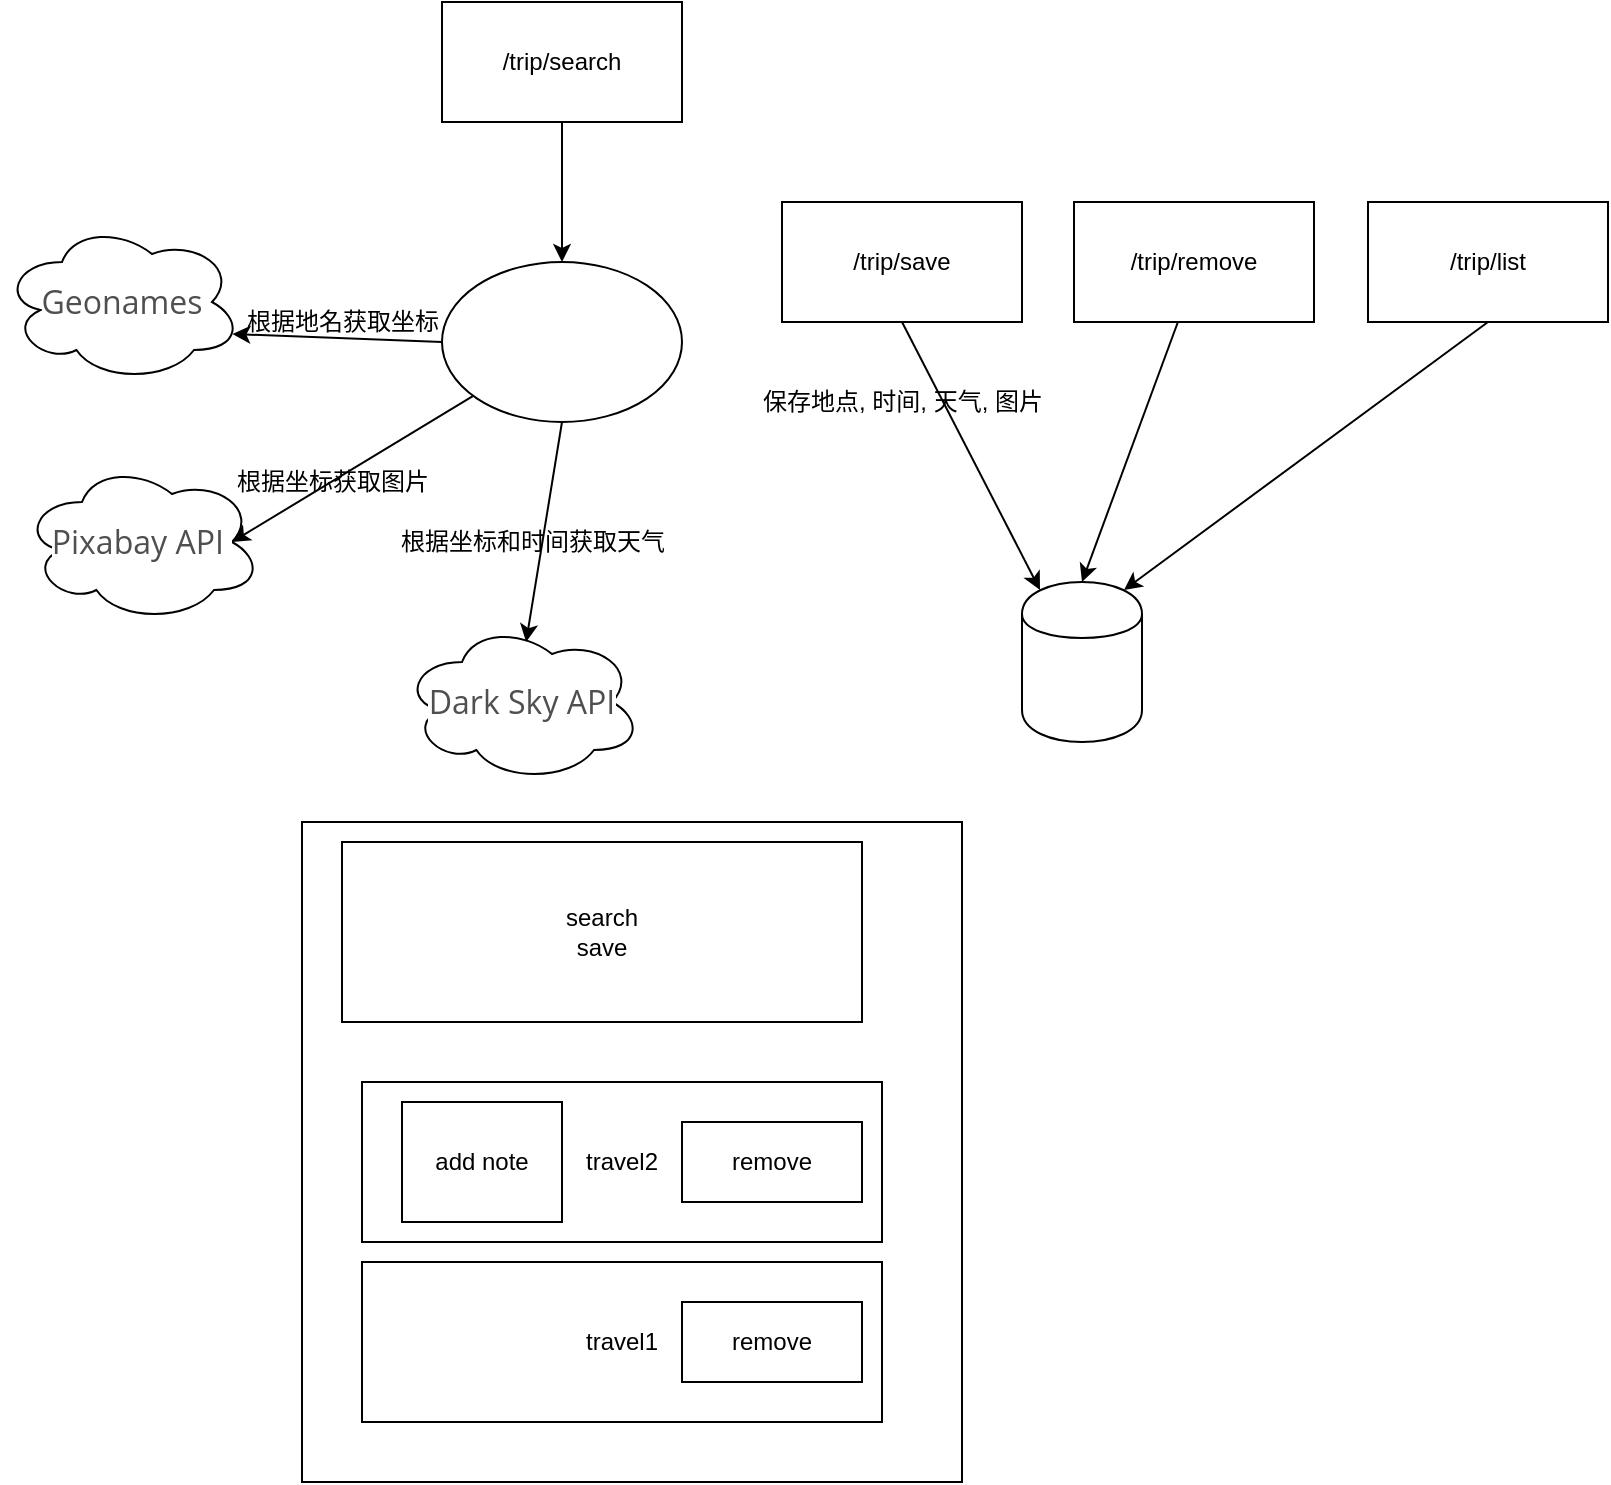 <mxfile version="12.7.3" type="device"><diagram id="OkcM3uQN3x4Cmfq8aPQ3" name="第 1 页"><mxGraphModel dx="1597" dy="500" grid="1" gridSize="10" guides="1" tooltips="1" connect="1" arrows="1" fold="1" page="1" pageScale="1" pageWidth="827" pageHeight="1169" math="0" shadow="0"><root><mxCell id="0"/><mxCell id="1" parent="0"/><mxCell id="vF3BdWWS85RCy54wVhGG-28" value="" style="whiteSpace=wrap;html=1;aspect=fixed;" vertex="1" parent="1"><mxGeometry x="140" y="650" width="330" height="330" as="geometry"/></mxCell><mxCell id="vF3BdWWS85RCy54wVhGG-29" value="" style="group" vertex="1" connectable="0" parent="1"><mxGeometry x="360" y="340" width="433" height="270" as="geometry"/></mxCell><mxCell id="vF3BdWWS85RCy54wVhGG-17" value="/trip/save" style="rounded=0;whiteSpace=wrap;html=1;" vertex="1" parent="vF3BdWWS85RCy54wVhGG-29"><mxGeometry x="20" width="120" height="60" as="geometry"/></mxCell><mxCell id="vF3BdWWS85RCy54wVhGG-18" value="" style="endArrow=classic;html=1;exitX=0.5;exitY=1;exitDx=0;exitDy=0;entryX=0.15;entryY=0.05;entryDx=0;entryDy=0;entryPerimeter=0;" edge="1" parent="vF3BdWWS85RCy54wVhGG-29" source="vF3BdWWS85RCy54wVhGG-17" target="vF3BdWWS85RCy54wVhGG-19"><mxGeometry width="50" height="50" relative="1" as="geometry"><mxPoint x="16" y="250" as="sourcePoint"/><mxPoint x="80" y="150" as="targetPoint"/></mxGeometry></mxCell><mxCell id="vF3BdWWS85RCy54wVhGG-19" value="" style="shape=cylinder;whiteSpace=wrap;html=1;boundedLbl=1;backgroundOutline=1;" vertex="1" parent="vF3BdWWS85RCy54wVhGG-29"><mxGeometry x="140" y="190" width="60" height="80" as="geometry"/></mxCell><mxCell id="vF3BdWWS85RCy54wVhGG-20" value="保存地点, 时间, 天气, 图片" style="text;html=1;align=center;verticalAlign=middle;resizable=0;points=[];autosize=1;" vertex="1" parent="vF3BdWWS85RCy54wVhGG-29"><mxGeometry y="90" width="160" height="20" as="geometry"/></mxCell><mxCell id="vF3BdWWS85RCy54wVhGG-21" value="/trip/remove" style="rounded=0;whiteSpace=wrap;html=1;" vertex="1" parent="vF3BdWWS85RCy54wVhGG-29"><mxGeometry x="166" width="120" height="60" as="geometry"/></mxCell><mxCell id="vF3BdWWS85RCy54wVhGG-22" value="" style="endArrow=classic;html=1;exitX=0.433;exitY=1;exitDx=0;exitDy=0;exitPerimeter=0;entryX=0.5;entryY=0;entryDx=0;entryDy=0;" edge="1" parent="vF3BdWWS85RCy54wVhGG-29" source="vF3BdWWS85RCy54wVhGG-21" target="vF3BdWWS85RCy54wVhGG-19"><mxGeometry width="50" height="50" relative="1" as="geometry"><mxPoint x="166" y="380" as="sourcePoint"/><mxPoint x="216" y="330" as="targetPoint"/></mxGeometry></mxCell><mxCell id="vF3BdWWS85RCy54wVhGG-23" value="/trip/list" style="rounded=0;whiteSpace=wrap;html=1;" vertex="1" parent="vF3BdWWS85RCy54wVhGG-29"><mxGeometry x="313" width="120" height="60" as="geometry"/></mxCell><mxCell id="vF3BdWWS85RCy54wVhGG-25" value="" style="endArrow=classic;html=1;exitX=0.5;exitY=1;exitDx=0;exitDy=0;entryX=0.85;entryY=0.05;entryDx=0;entryDy=0;entryPerimeter=0;" edge="1" parent="vF3BdWWS85RCy54wVhGG-29" source="vF3BdWWS85RCy54wVhGG-23" target="vF3BdWWS85RCy54wVhGG-19"><mxGeometry width="50" height="50" relative="1" as="geometry"><mxPoint x="396" y="380" as="sourcePoint"/><mxPoint x="446" y="330" as="targetPoint"/></mxGeometry></mxCell><mxCell id="vF3BdWWS85RCy54wVhGG-30" value="" style="group" vertex="1" connectable="0" parent="1"><mxGeometry x="-10" y="240" width="340" height="390" as="geometry"/></mxCell><mxCell id="vF3BdWWS85RCy54wVhGG-1" value="/trip/search" style="rounded=0;whiteSpace=wrap;html=1;" vertex="1" parent="vF3BdWWS85RCy54wVhGG-30"><mxGeometry x="220" width="120" height="60" as="geometry"/></mxCell><mxCell id="vF3BdWWS85RCy54wVhGG-4" value="&lt;span style=&quot;color: rgb(79 , 79 , 79) ; font-family: &amp;#34;open sans&amp;#34; , &amp;#34;helvetica&amp;#34; , sans-serif ; font-size: 16px ; text-align: left ; white-space: normal ; background-color: rgb(255 , 255 , 255)&quot;&gt;Geonames&lt;/span&gt;" style="ellipse;shape=cloud;whiteSpace=wrap;html=1;" vertex="1" parent="vF3BdWWS85RCy54wVhGG-30"><mxGeometry y="110" width="120" height="80" as="geometry"/></mxCell><mxCell id="vF3BdWWS85RCy54wVhGG-5" value="" style="endArrow=classic;html=1;entryX=0.96;entryY=0.7;entryDx=0;entryDy=0;entryPerimeter=0;exitX=0;exitY=0.5;exitDx=0;exitDy=0;" edge="1" parent="vF3BdWWS85RCy54wVhGG-30" source="vF3BdWWS85RCy54wVhGG-8" target="vF3BdWWS85RCy54wVhGG-4"><mxGeometry width="50" height="50" relative="1" as="geometry"><mxPoint x="220" y="169" as="sourcePoint"/><mxPoint x="170" y="250" as="targetPoint"/></mxGeometry></mxCell><mxCell id="vF3BdWWS85RCy54wVhGG-6" value="根据地名获取坐标" style="text;html=1;align=center;verticalAlign=middle;resizable=0;points=[];autosize=1;" vertex="1" parent="vF3BdWWS85RCy54wVhGG-30"><mxGeometry x="115" y="150" width="110" height="20" as="geometry"/></mxCell><mxCell id="vF3BdWWS85RCy54wVhGG-8" value="" style="ellipse;whiteSpace=wrap;html=1;" vertex="1" parent="vF3BdWWS85RCy54wVhGG-30"><mxGeometry x="220" y="130" width="120" height="80" as="geometry"/></mxCell><mxCell id="vF3BdWWS85RCy54wVhGG-9" value="&lt;span style=&quot;color: rgb(79 , 79 , 79) ; font-family: &amp;#34;open sans&amp;#34; , &amp;#34;helvetica&amp;#34; , sans-serif ; font-size: 16px ; text-align: left ; white-space: normal ; background-color: rgb(255 , 255 , 255)&quot;&gt;Pixabay API&amp;nbsp;&lt;/span&gt;" style="ellipse;shape=cloud;whiteSpace=wrap;html=1;" vertex="1" parent="vF3BdWWS85RCy54wVhGG-30"><mxGeometry x="10" y="230" width="120" height="80" as="geometry"/></mxCell><mxCell id="vF3BdWWS85RCy54wVhGG-10" value="" style="endArrow=classic;html=1;entryX=0.875;entryY=0.5;entryDx=0;entryDy=0;entryPerimeter=0;" edge="1" parent="vF3BdWWS85RCy54wVhGG-30" source="vF3BdWWS85RCy54wVhGG-8" target="vF3BdWWS85RCy54wVhGG-9"><mxGeometry width="50" height="50" relative="1" as="geometry"><mxPoint x="200" y="380" as="sourcePoint"/><mxPoint x="250" y="330" as="targetPoint"/></mxGeometry></mxCell><mxCell id="vF3BdWWS85RCy54wVhGG-12" value="根据坐标获取图片" style="text;html=1;align=center;verticalAlign=middle;resizable=0;points=[];autosize=1;" vertex="1" parent="vF3BdWWS85RCy54wVhGG-30"><mxGeometry x="110" y="230" width="110" height="20" as="geometry"/></mxCell><mxCell id="vF3BdWWS85RCy54wVhGG-13" value="&lt;span style=&quot;color: rgb(79 , 79 , 79) ; font-family: &amp;#34;open sans&amp;#34; , &amp;#34;helvetica&amp;#34; , sans-serif ; font-size: 16px ; text-align: left ; white-space: normal ; background-color: rgb(255 , 255 , 255)&quot;&gt;Dark Sky API&lt;/span&gt;" style="ellipse;shape=cloud;whiteSpace=wrap;html=1;" vertex="1" parent="vF3BdWWS85RCy54wVhGG-30"><mxGeometry x="200" y="310" width="120" height="80" as="geometry"/></mxCell><mxCell id="vF3BdWWS85RCy54wVhGG-14" value="" style="endArrow=classic;html=1;exitX=0.5;exitY=1;exitDx=0;exitDy=0;entryX=0.517;entryY=0.125;entryDx=0;entryDy=0;entryPerimeter=0;" edge="1" parent="vF3BdWWS85RCy54wVhGG-30" source="vF3BdWWS85RCy54wVhGG-8" target="vF3BdWWS85RCy54wVhGG-13"><mxGeometry width="50" height="50" relative="1" as="geometry"><mxPoint x="30" y="420" as="sourcePoint"/><mxPoint x="80" y="370" as="targetPoint"/></mxGeometry></mxCell><mxCell id="vF3BdWWS85RCy54wVhGG-15" value="根据坐标和时间获取天气" style="text;html=1;align=center;verticalAlign=middle;resizable=0;points=[];autosize=1;" vertex="1" parent="vF3BdWWS85RCy54wVhGG-30"><mxGeometry x="190" y="260" width="150" height="20" as="geometry"/></mxCell><mxCell id="vF3BdWWS85RCy54wVhGG-16" value="" style="endArrow=classic;html=1;exitX=0.5;exitY=1;exitDx=0;exitDy=0;" edge="1" parent="vF3BdWWS85RCy54wVhGG-30" source="vF3BdWWS85RCy54wVhGG-1" target="vF3BdWWS85RCy54wVhGG-8"><mxGeometry width="50" height="50" relative="1" as="geometry"><mxPoint x="-120" y="180" as="sourcePoint"/><mxPoint x="-60" y="280" as="targetPoint"/></mxGeometry></mxCell><mxCell id="vF3BdWWS85RCy54wVhGG-31" value="search&lt;br&gt;save" style="rounded=0;whiteSpace=wrap;html=1;" vertex="1" parent="1"><mxGeometry x="160" y="660" width="260" height="90" as="geometry"/></mxCell><mxCell id="vF3BdWWS85RCy54wVhGG-32" value="travel1" style="rounded=0;whiteSpace=wrap;html=1;" vertex="1" parent="1"><mxGeometry x="170" y="870" width="260" height="80" as="geometry"/></mxCell><mxCell id="vF3BdWWS85RCy54wVhGG-33" value="travel2" style="rounded=0;whiteSpace=wrap;html=1;" vertex="1" parent="1"><mxGeometry x="170" y="780" width="260" height="80" as="geometry"/></mxCell><mxCell id="vF3BdWWS85RCy54wVhGG-34" value="remove" style="rounded=0;whiteSpace=wrap;html=1;" vertex="1" parent="1"><mxGeometry x="330" y="800" width="90" height="40" as="geometry"/></mxCell><mxCell id="vF3BdWWS85RCy54wVhGG-35" value="remove" style="rounded=0;whiteSpace=wrap;html=1;" vertex="1" parent="1"><mxGeometry x="330" y="890" width="90" height="40" as="geometry"/></mxCell><mxCell id="vF3BdWWS85RCy54wVhGG-36" value="add note" style="rounded=0;whiteSpace=wrap;html=1;" vertex="1" parent="1"><mxGeometry x="190" y="790" width="80" height="60" as="geometry"/></mxCell></root></mxGraphModel></diagram></mxfile>